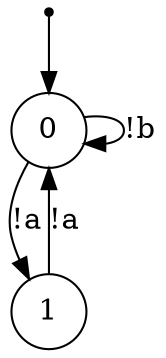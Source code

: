 digraph {
 node [shape=point] ENTRY
 node [shape=circle]
 ENTRY -> 0
0 -> 0 [label="!b"]
0 -> 1 [label="!a"]
1 -> 0 [label="!a"]
}